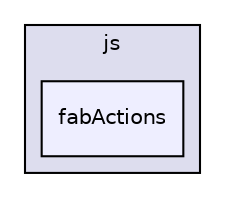 digraph "libs/angular/angular-material-fileinput-master/bower_components/angular-material/modules/js/fabActions" {
  compound=true
  node [ fontsize="10", fontname="Helvetica"];
  edge [ labelfontsize="10", labelfontname="Helvetica"];
  subgraph clusterdir_d897d99c4631079a19f1e8c9bbae1589 {
    graph [ bgcolor="#ddddee", pencolor="black", label="js" fontname="Helvetica", fontsize="10", URL="dir_d897d99c4631079a19f1e8c9bbae1589.html"]
  dir_83bf32166ac2baa7769185524d47fe14 [shape=box, label="fabActions", style="filled", fillcolor="#eeeeff", pencolor="black", URL="dir_83bf32166ac2baa7769185524d47fe14.html"];
  }
}
